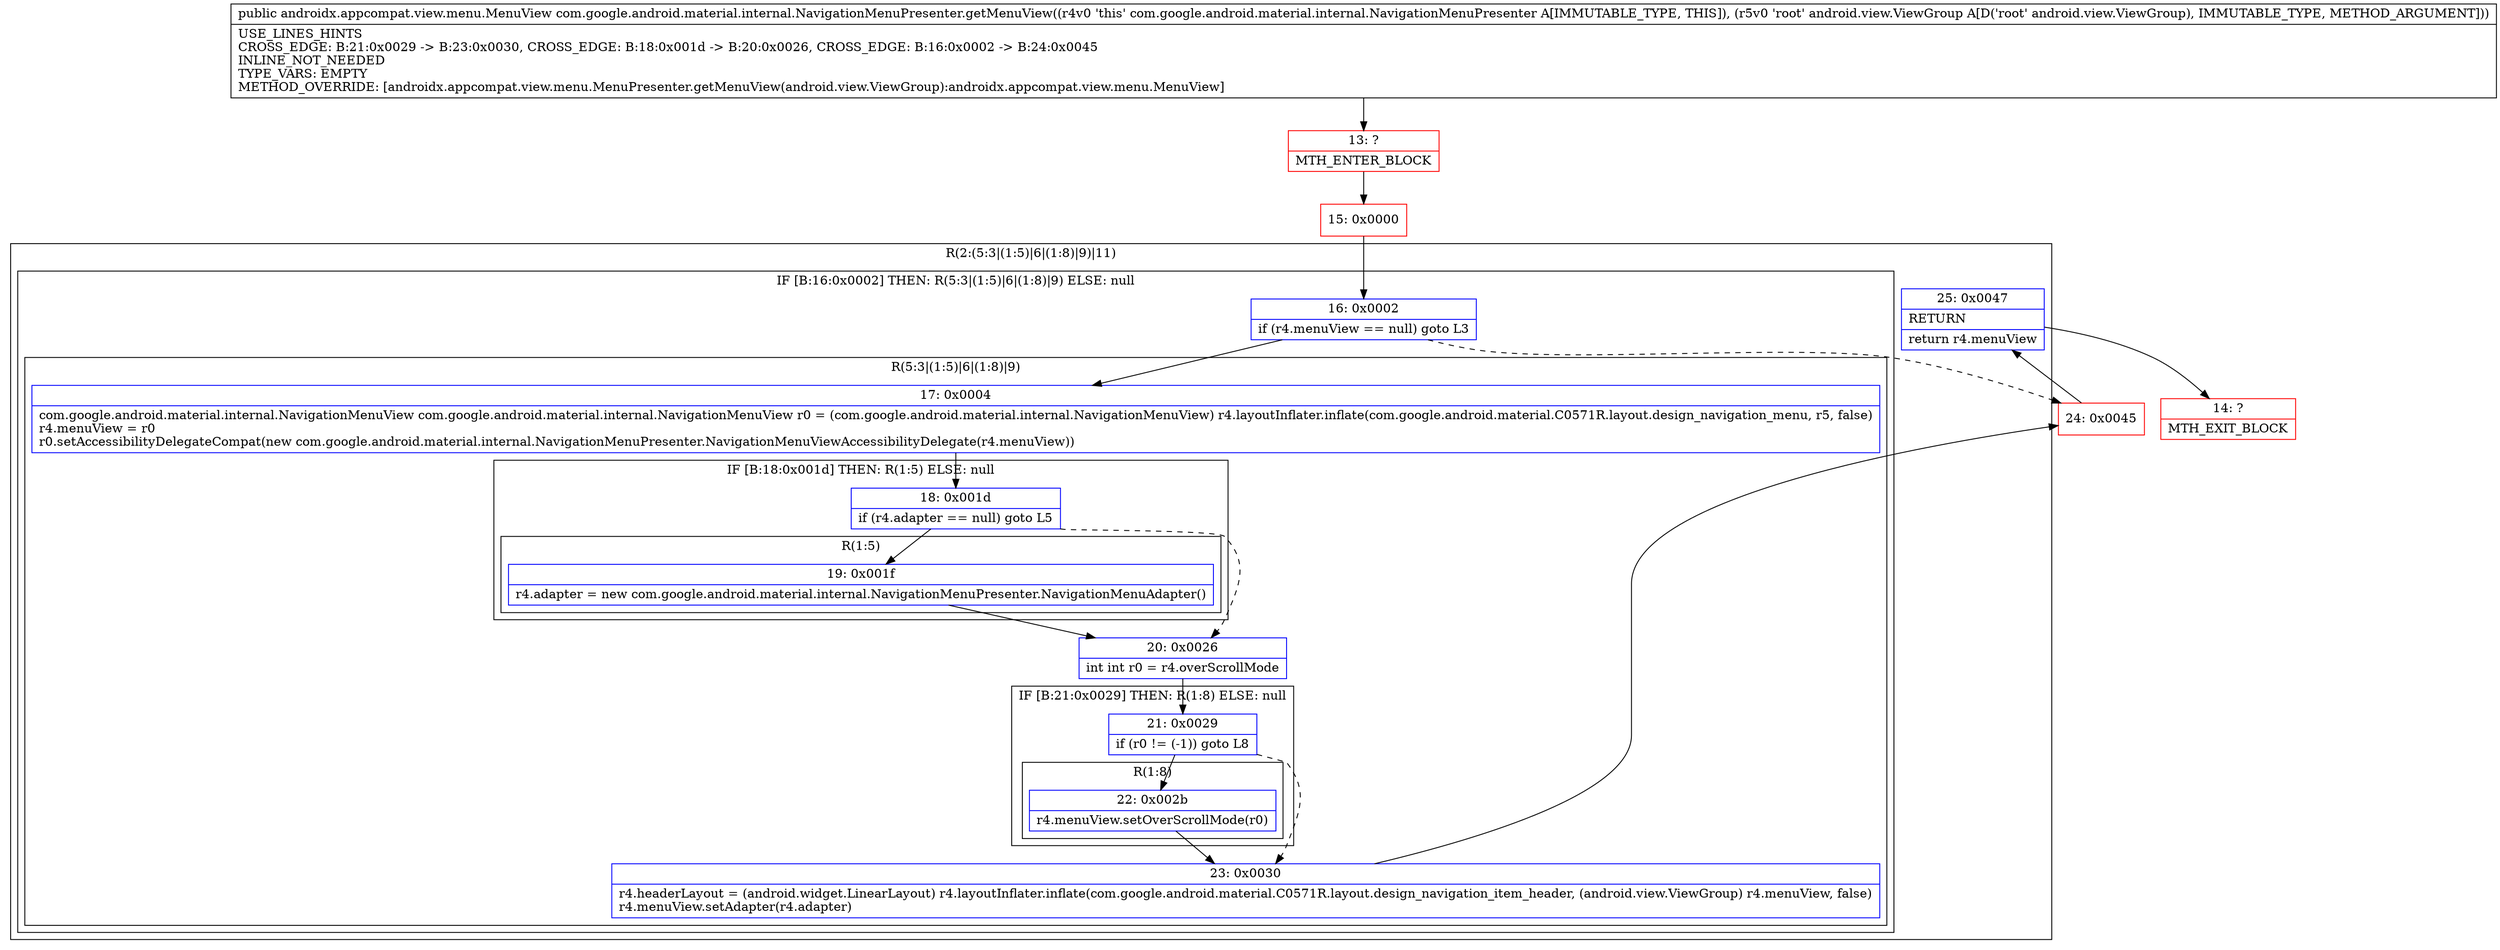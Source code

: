 digraph "CFG forcom.google.android.material.internal.NavigationMenuPresenter.getMenuView(Landroid\/view\/ViewGroup;)Landroidx\/appcompat\/view\/menu\/MenuView;" {
subgraph cluster_Region_749276992 {
label = "R(2:(5:3|(1:5)|6|(1:8)|9)|11)";
node [shape=record,color=blue];
subgraph cluster_IfRegion_1305926361 {
label = "IF [B:16:0x0002] THEN: R(5:3|(1:5)|6|(1:8)|9) ELSE: null";
node [shape=record,color=blue];
Node_16 [shape=record,label="{16\:\ 0x0002|if (r4.menuView == null) goto L3\l}"];
subgraph cluster_Region_521063356 {
label = "R(5:3|(1:5)|6|(1:8)|9)";
node [shape=record,color=blue];
Node_17 [shape=record,label="{17\:\ 0x0004|com.google.android.material.internal.NavigationMenuView com.google.android.material.internal.NavigationMenuView r0 = (com.google.android.material.internal.NavigationMenuView) r4.layoutInflater.inflate(com.google.android.material.C0571R.layout.design_navigation_menu, r5, false)\lr4.menuView = r0\lr0.setAccessibilityDelegateCompat(new com.google.android.material.internal.NavigationMenuPresenter.NavigationMenuViewAccessibilityDelegate(r4.menuView))\l}"];
subgraph cluster_IfRegion_1245885231 {
label = "IF [B:18:0x001d] THEN: R(1:5) ELSE: null";
node [shape=record,color=blue];
Node_18 [shape=record,label="{18\:\ 0x001d|if (r4.adapter == null) goto L5\l}"];
subgraph cluster_Region_1734689968 {
label = "R(1:5)";
node [shape=record,color=blue];
Node_19 [shape=record,label="{19\:\ 0x001f|r4.adapter = new com.google.android.material.internal.NavigationMenuPresenter.NavigationMenuAdapter()\l}"];
}
}
Node_20 [shape=record,label="{20\:\ 0x0026|int int r0 = r4.overScrollMode\l}"];
subgraph cluster_IfRegion_1885008925 {
label = "IF [B:21:0x0029] THEN: R(1:8) ELSE: null";
node [shape=record,color=blue];
Node_21 [shape=record,label="{21\:\ 0x0029|if (r0 != (\-1)) goto L8\l}"];
subgraph cluster_Region_2001049229 {
label = "R(1:8)";
node [shape=record,color=blue];
Node_22 [shape=record,label="{22\:\ 0x002b|r4.menuView.setOverScrollMode(r0)\l}"];
}
}
Node_23 [shape=record,label="{23\:\ 0x0030|r4.headerLayout = (android.widget.LinearLayout) r4.layoutInflater.inflate(com.google.android.material.C0571R.layout.design_navigation_item_header, (android.view.ViewGroup) r4.menuView, false)\lr4.menuView.setAdapter(r4.adapter)\l}"];
}
}
Node_25 [shape=record,label="{25\:\ 0x0047|RETURN\l|return r4.menuView\l}"];
}
Node_13 [shape=record,color=red,label="{13\:\ ?|MTH_ENTER_BLOCK\l}"];
Node_15 [shape=record,color=red,label="{15\:\ 0x0000}"];
Node_24 [shape=record,color=red,label="{24\:\ 0x0045}"];
Node_14 [shape=record,color=red,label="{14\:\ ?|MTH_EXIT_BLOCK\l}"];
MethodNode[shape=record,label="{public androidx.appcompat.view.menu.MenuView com.google.android.material.internal.NavigationMenuPresenter.getMenuView((r4v0 'this' com.google.android.material.internal.NavigationMenuPresenter A[IMMUTABLE_TYPE, THIS]), (r5v0 'root' android.view.ViewGroup A[D('root' android.view.ViewGroup), IMMUTABLE_TYPE, METHOD_ARGUMENT]))  | USE_LINES_HINTS\lCROSS_EDGE: B:21:0x0029 \-\> B:23:0x0030, CROSS_EDGE: B:18:0x001d \-\> B:20:0x0026, CROSS_EDGE: B:16:0x0002 \-\> B:24:0x0045\lINLINE_NOT_NEEDED\lTYPE_VARS: EMPTY\lMETHOD_OVERRIDE: [androidx.appcompat.view.menu.MenuPresenter.getMenuView(android.view.ViewGroup):androidx.appcompat.view.menu.MenuView]\l}"];
MethodNode -> Node_13;Node_16 -> Node_17;
Node_16 -> Node_24[style=dashed];
Node_17 -> Node_18;
Node_18 -> Node_19;
Node_18 -> Node_20[style=dashed];
Node_19 -> Node_20;
Node_20 -> Node_21;
Node_21 -> Node_22;
Node_21 -> Node_23[style=dashed];
Node_22 -> Node_23;
Node_23 -> Node_24;
Node_25 -> Node_14;
Node_13 -> Node_15;
Node_15 -> Node_16;
Node_24 -> Node_25;
}

